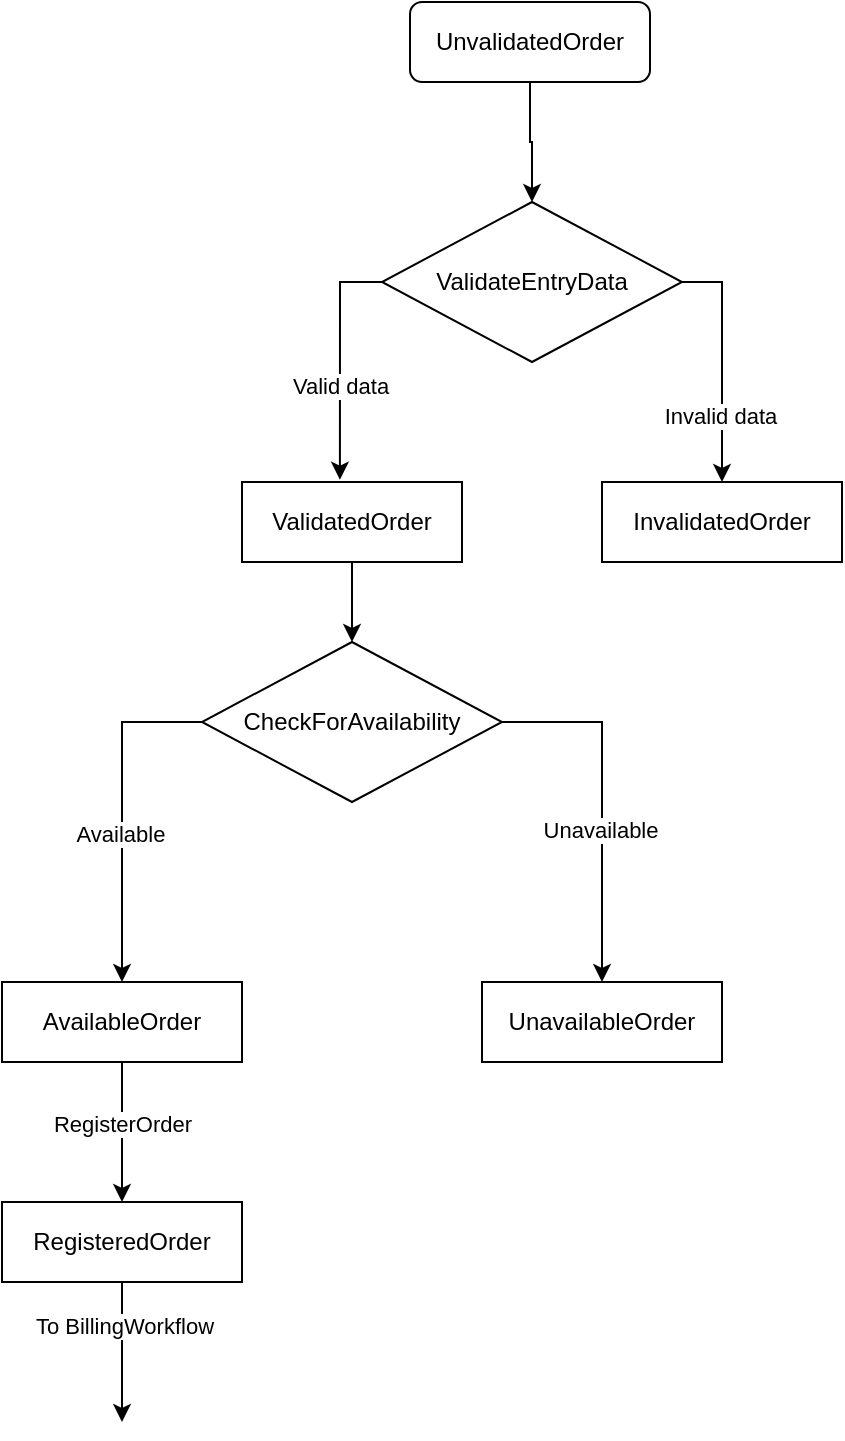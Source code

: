 <mxfile version="22.0.2" type="device">
  <diagram id="C5RBs43oDa-KdzZeNtuy" name="Page-1">
    <mxGraphModel dx="1036" dy="614" grid="1" gridSize="10" guides="1" tooltips="1" connect="1" arrows="1" fold="1" page="1" pageScale="1" pageWidth="827" pageHeight="1169" math="0" shadow="0">
      <root>
        <mxCell id="WIyWlLk6GJQsqaUBKTNV-0" />
        <mxCell id="WIyWlLk6GJQsqaUBKTNV-1" parent="WIyWlLk6GJQsqaUBKTNV-0" />
        <mxCell id="Z837jX6OMX7UZ-DM7Egc-13" style="edgeStyle=orthogonalEdgeStyle;rounded=0;orthogonalLoop=1;jettySize=auto;html=1;entryX=0.5;entryY=0;entryDx=0;entryDy=0;" parent="WIyWlLk6GJQsqaUBKTNV-1" source="WIyWlLk6GJQsqaUBKTNV-3" target="Z837jX6OMX7UZ-DM7Egc-12" edge="1">
          <mxGeometry relative="1" as="geometry" />
        </mxCell>
        <mxCell id="WIyWlLk6GJQsqaUBKTNV-3" value="UnvalidatedOrder" style="rounded=1;whiteSpace=wrap;html=1;fontSize=12;glass=0;strokeWidth=1;shadow=0;" parent="WIyWlLk6GJQsqaUBKTNV-1" vertex="1">
          <mxGeometry x="354" y="60" width="120" height="40" as="geometry" />
        </mxCell>
        <mxCell id="Z837jX6OMX7UZ-DM7Egc-21" value="" style="edgeStyle=orthogonalEdgeStyle;rounded=0;orthogonalLoop=1;jettySize=auto;html=1;" parent="WIyWlLk6GJQsqaUBKTNV-1" source="Z837jX6OMX7UZ-DM7Egc-1" target="Z837jX6OMX7UZ-DM7Egc-19" edge="1">
          <mxGeometry relative="1" as="geometry" />
        </mxCell>
        <mxCell id="Z837jX6OMX7UZ-DM7Egc-1" value="ValidatedOrder" style="rounded=0;whiteSpace=wrap;html=1;" parent="WIyWlLk6GJQsqaUBKTNV-1" vertex="1">
          <mxGeometry x="270" y="300" width="110" height="40" as="geometry" />
        </mxCell>
        <mxCell id="Z837jX6OMX7UZ-DM7Egc-2" value="InvalidatedOrder" style="rounded=0;whiteSpace=wrap;html=1;" parent="WIyWlLk6GJQsqaUBKTNV-1" vertex="1">
          <mxGeometry x="450" y="300" width="120" height="40" as="geometry" />
        </mxCell>
        <mxCell id="Z837jX6OMX7UZ-DM7Egc-11" style="edgeStyle=orthogonalEdgeStyle;rounded=0;orthogonalLoop=1;jettySize=auto;html=1;entryX=0.5;entryY=0;entryDx=0;entryDy=0;" parent="WIyWlLk6GJQsqaUBKTNV-1" source="Z837jX6OMX7UZ-DM7Egc-6" target="Z837jX6OMX7UZ-DM7Egc-10" edge="1">
          <mxGeometry relative="1" as="geometry" />
        </mxCell>
        <mxCell id="sNDpAy-qNijJZeWrmYkD-0" value="RegisterOrder" style="edgeLabel;html=1;align=center;verticalAlign=middle;resizable=0;points=[];" vertex="1" connectable="0" parent="Z837jX6OMX7UZ-DM7Egc-11">
          <mxGeometry x="-0.12" relative="1" as="geometry">
            <mxPoint as="offset" />
          </mxGeometry>
        </mxCell>
        <mxCell id="Z837jX6OMX7UZ-DM7Egc-6" value="AvailableOrder" style="rounded=0;whiteSpace=wrap;html=1;" parent="WIyWlLk6GJQsqaUBKTNV-1" vertex="1">
          <mxGeometry x="150" y="550" width="120" height="40" as="geometry" />
        </mxCell>
        <mxCell id="Z837jX6OMX7UZ-DM7Egc-7" value="UnavailableOrder" style="rounded=0;whiteSpace=wrap;html=1;" parent="WIyWlLk6GJQsqaUBKTNV-1" vertex="1">
          <mxGeometry x="390" y="550" width="120" height="40" as="geometry" />
        </mxCell>
        <mxCell id="Z837jX6OMX7UZ-DM7Egc-26" style="edgeStyle=orthogonalEdgeStyle;rounded=0;orthogonalLoop=1;jettySize=auto;html=1;exitX=0.5;exitY=1;exitDx=0;exitDy=0;" parent="WIyWlLk6GJQsqaUBKTNV-1" source="Z837jX6OMX7UZ-DM7Egc-10" edge="1">
          <mxGeometry relative="1" as="geometry">
            <mxPoint x="210" y="770" as="targetPoint" />
          </mxGeometry>
        </mxCell>
        <mxCell id="Z837jX6OMX7UZ-DM7Egc-27" value="To BillingWorkflow" style="edgeLabel;html=1;align=center;verticalAlign=middle;resizable=0;points=[];" parent="Z837jX6OMX7UZ-DM7Egc-26" vertex="1" connectable="0">
          <mxGeometry x="-0.371" y="1" relative="1" as="geometry">
            <mxPoint as="offset" />
          </mxGeometry>
        </mxCell>
        <mxCell id="Z837jX6OMX7UZ-DM7Egc-10" value="RegisteredOrder" style="rounded=0;whiteSpace=wrap;html=1;" parent="WIyWlLk6GJQsqaUBKTNV-1" vertex="1">
          <mxGeometry x="150" y="660" width="120" height="40" as="geometry" />
        </mxCell>
        <mxCell id="Z837jX6OMX7UZ-DM7Egc-16" style="edgeStyle=orthogonalEdgeStyle;rounded=0;orthogonalLoop=1;jettySize=auto;html=1;exitX=1;exitY=0.5;exitDx=0;exitDy=0;entryX=0.5;entryY=0;entryDx=0;entryDy=0;" parent="WIyWlLk6GJQsqaUBKTNV-1" source="Z837jX6OMX7UZ-DM7Egc-12" target="Z837jX6OMX7UZ-DM7Egc-2" edge="1">
          <mxGeometry relative="1" as="geometry">
            <Array as="points">
              <mxPoint x="510" y="200" />
            </Array>
          </mxGeometry>
        </mxCell>
        <mxCell id="Z837jX6OMX7UZ-DM7Egc-18" value="Invalid data" style="edgeLabel;html=1;align=center;verticalAlign=middle;resizable=0;points=[];" parent="Z837jX6OMX7UZ-DM7Egc-16" vertex="1" connectable="0">
          <mxGeometry x="0.447" y="-1" relative="1" as="geometry">
            <mxPoint as="offset" />
          </mxGeometry>
        </mxCell>
        <mxCell id="Z837jX6OMX7UZ-DM7Egc-12" value="ValidateEntryData" style="rhombus;whiteSpace=wrap;html=1;" parent="WIyWlLk6GJQsqaUBKTNV-1" vertex="1">
          <mxGeometry x="340" y="160" width="150" height="80" as="geometry" />
        </mxCell>
        <mxCell id="Z837jX6OMX7UZ-DM7Egc-15" style="edgeStyle=orthogonalEdgeStyle;rounded=0;orthogonalLoop=1;jettySize=auto;html=1;exitX=0;exitY=0.5;exitDx=0;exitDy=0;entryX=0.445;entryY=-0.029;entryDx=0;entryDy=0;entryPerimeter=0;" parent="WIyWlLk6GJQsqaUBKTNV-1" source="Z837jX6OMX7UZ-DM7Egc-12" target="Z837jX6OMX7UZ-DM7Egc-1" edge="1">
          <mxGeometry relative="1" as="geometry" />
        </mxCell>
        <mxCell id="Z837jX6OMX7UZ-DM7Egc-17" value="Valid data" style="edgeLabel;html=1;align=center;verticalAlign=middle;resizable=0;points=[];" parent="Z837jX6OMX7UZ-DM7Egc-15" vertex="1" connectable="0">
          <mxGeometry x="0.215" relative="1" as="geometry">
            <mxPoint as="offset" />
          </mxGeometry>
        </mxCell>
        <mxCell id="Z837jX6OMX7UZ-DM7Egc-22" style="edgeStyle=orthogonalEdgeStyle;rounded=0;orthogonalLoop=1;jettySize=auto;html=1;exitX=0;exitY=0.5;exitDx=0;exitDy=0;entryX=0.5;entryY=0;entryDx=0;entryDy=0;" parent="WIyWlLk6GJQsqaUBKTNV-1" source="Z837jX6OMX7UZ-DM7Egc-19" target="Z837jX6OMX7UZ-DM7Egc-6" edge="1">
          <mxGeometry relative="1" as="geometry" />
        </mxCell>
        <mxCell id="Z837jX6OMX7UZ-DM7Egc-24" value="Available" style="edgeLabel;html=1;align=center;verticalAlign=middle;resizable=0;points=[];" parent="Z837jX6OMX7UZ-DM7Egc-22" vertex="1" connectable="0">
          <mxGeometry x="0.123" y="-1" relative="1" as="geometry">
            <mxPoint as="offset" />
          </mxGeometry>
        </mxCell>
        <mxCell id="Z837jX6OMX7UZ-DM7Egc-23" style="edgeStyle=orthogonalEdgeStyle;rounded=0;orthogonalLoop=1;jettySize=auto;html=1;exitX=1;exitY=0.5;exitDx=0;exitDy=0;entryX=0.5;entryY=0;entryDx=0;entryDy=0;" parent="WIyWlLk6GJQsqaUBKTNV-1" source="Z837jX6OMX7UZ-DM7Egc-19" target="Z837jX6OMX7UZ-DM7Egc-7" edge="1">
          <mxGeometry relative="1" as="geometry" />
        </mxCell>
        <mxCell id="Z837jX6OMX7UZ-DM7Egc-25" value="Unavailable" style="edgeLabel;html=1;align=center;verticalAlign=middle;resizable=0;points=[];" parent="Z837jX6OMX7UZ-DM7Egc-23" vertex="1" connectable="0">
          <mxGeometry x="0.154" y="-1" relative="1" as="geometry">
            <mxPoint as="offset" />
          </mxGeometry>
        </mxCell>
        <mxCell id="Z837jX6OMX7UZ-DM7Egc-19" value="CheckForAvailability" style="rhombus;whiteSpace=wrap;html=1;" parent="WIyWlLk6GJQsqaUBKTNV-1" vertex="1">
          <mxGeometry x="250" y="380" width="150" height="80" as="geometry" />
        </mxCell>
      </root>
    </mxGraphModel>
  </diagram>
</mxfile>

